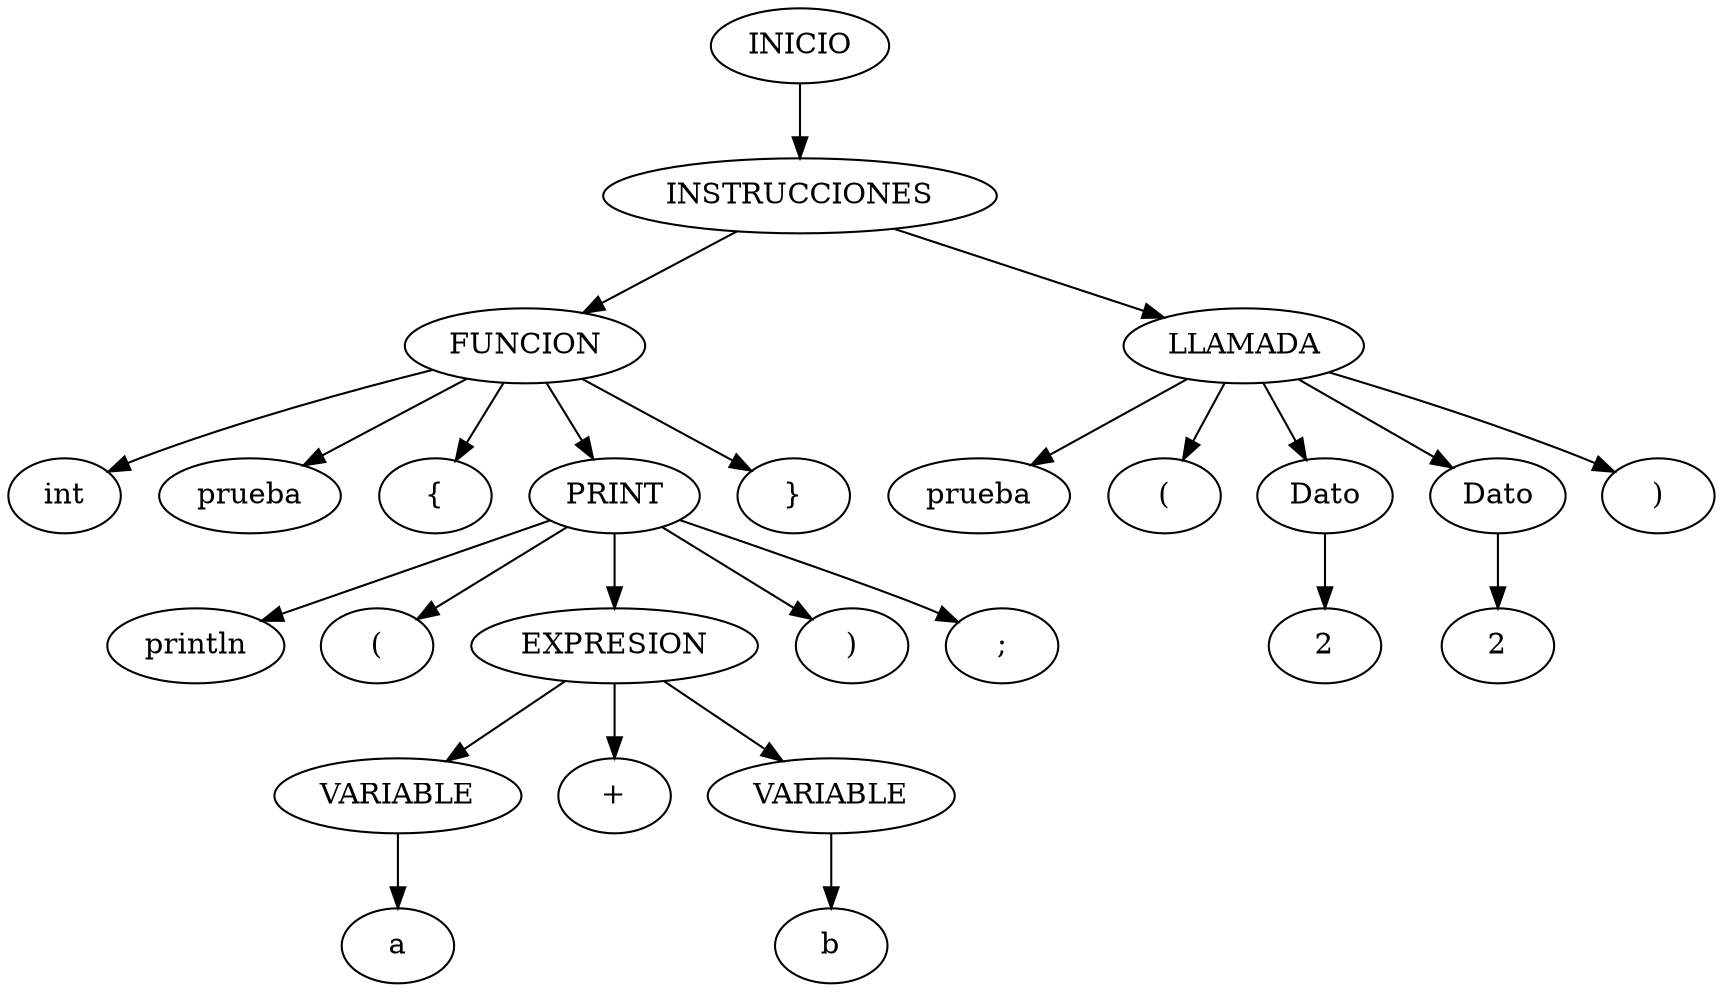 digraph arbolAST{ 
      n0[label="INICIO"];
      n1[label="INSTRUCCIONES"];
      n0 -> n1;
n2[label="FUNCION"];
      n1 -> n2;
n3[label="int"];
      n2 -> n3;
n4[label="prueba"];
      n2 -> n4;
n5[label="{"];
      n2 -> n5;
n6[label="PRINT"];
      n2 -> n6;
n7[label="println"];
      n6 -> n7;
n8[label="("];
      n6 -> n8;
n9[label="EXPRESION"];
      n6 -> n9;
n10[label="VARIABLE"];
      n9 -> n10;
n11[label="a"];
      n10 -> n11;
n12[label="+"];
      n9 -> n12;
n13[label="VARIABLE"];
      n9 -> n13;
n14[label="b"];
      n13 -> n14;
n15[label=")"];
      n6 -> n15;
n16[label=";"];
      n6 -> n16;
n17[label="}"];
      n2 -> n17;
n18[label="LLAMADA"];
      n1 -> n18;
n19[label="prueba"];
      n18 -> n19;
n20[label="("];
      n18 -> n20;
n21[label="Dato"];
      n18 -> n21;
n22[label="2"];
      n21 -> n22;
n23[label="Dato"];
      n18 -> n23;
n24[label="2"];
      n23 -> n24;
n25[label=")"];
      n18 -> n25;

    }